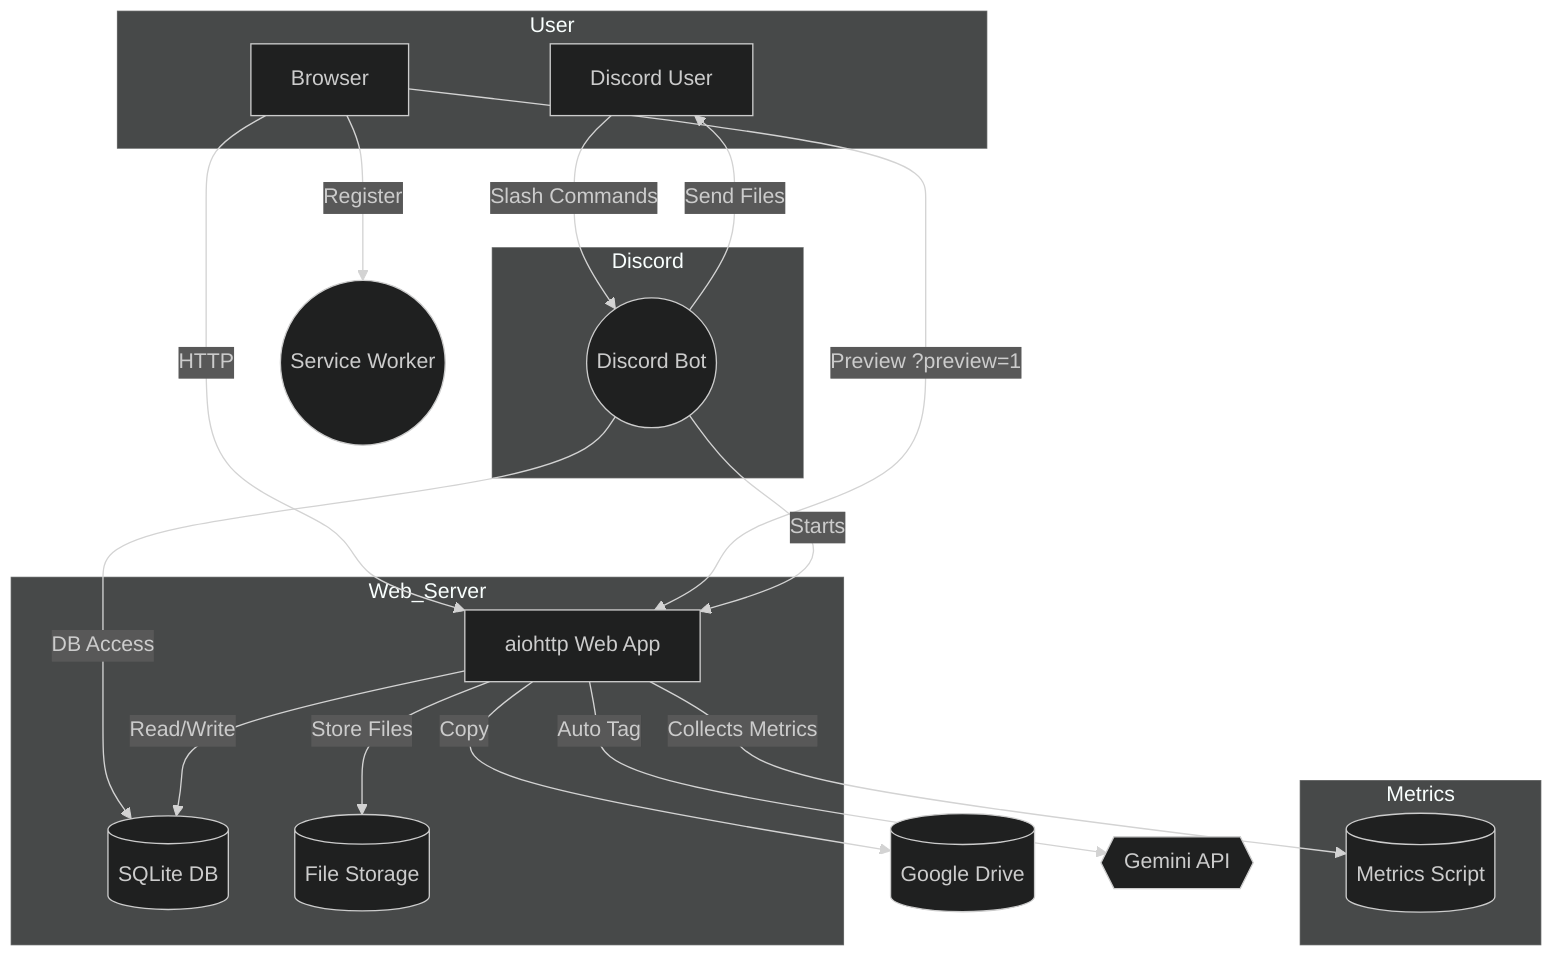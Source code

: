 %%{init: {'theme': 'dark'}}%%
%% Web Dcloud Server System Overview
graph TD
    subgraph User
        A[Discord User]
        B[Browser]
    end
    subgraph Discord
        Bot((Discord Bot))
    end
    subgraph Web_Server
        Web[aiohttp Web App]
        DB[(SQLite DB)]
        Files[(File Storage)]
    end
    SW((Service Worker))
    Drive[(Google Drive)]
    Gemini{{Gemini API}}

    A --"Slash Commands"--> Bot
    B --"HTTP"--> Web
    B --"Preview ?preview=1"--> Web
    B --"Register"--> SW
    Bot --"Starts"--> Web
    Bot --"DB Access"--> DB
    Web --"Read/Write"--> DB
    Web --"Store Files"--> Files
    Web --"Copy"--> Drive
    Web --"Auto Tag"--> Gemini
    Bot --"Send Files"--> A
    subgraph Metrics
        M[(Metrics Script)]
    end
    Web --"Collects Metrics"--> M